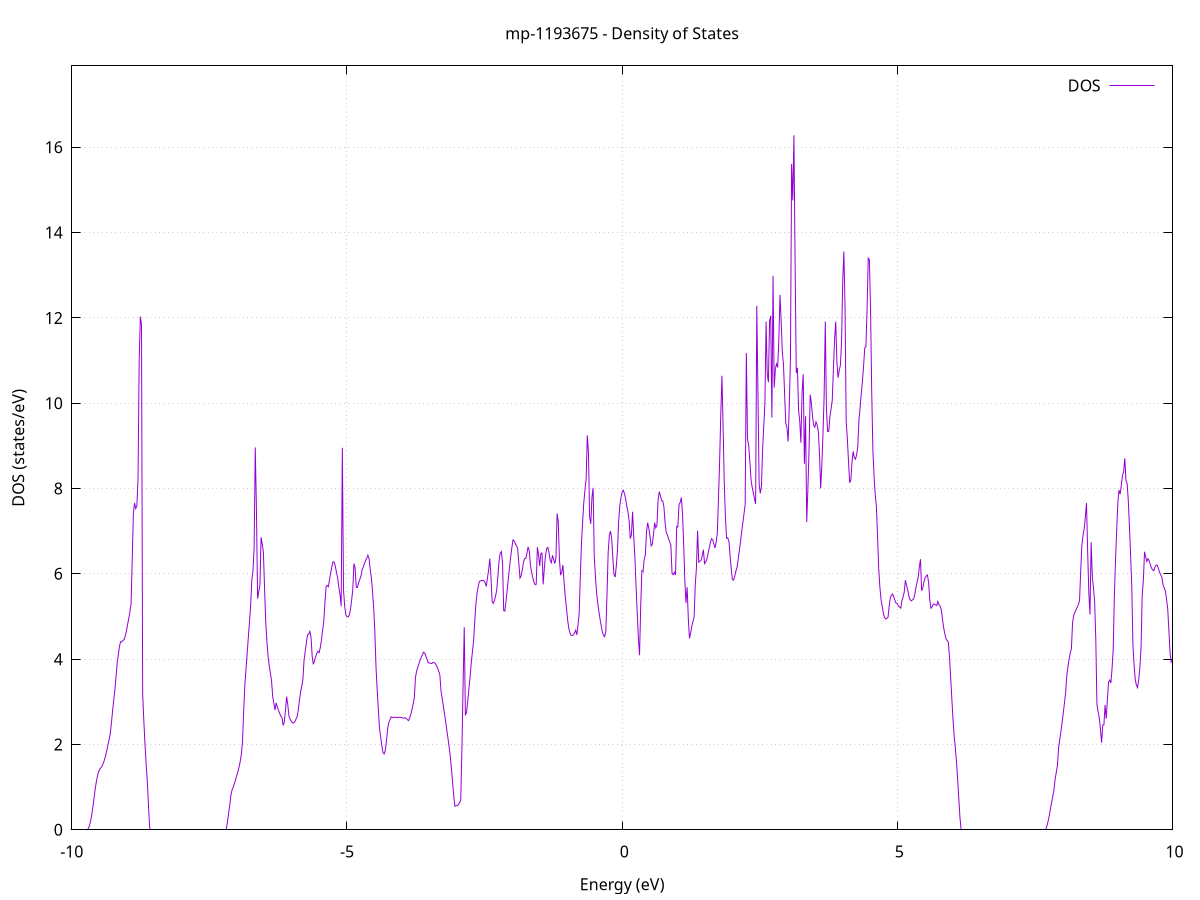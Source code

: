 set title 'mp-1193675 - Density of States'
set xlabel 'Energy (eV)'
set ylabel 'DOS (states/eV)'
set grid
set xrange [-10:10]
set yrange [0:17.908]
set xzeroaxis lt -1
set terminal png size 800,600
set output 'mp-1193675_dos_gnuplot.png'
plot '-' using 1:2 with lines title 'DOS'
-11.644300 0.000000
-11.623200 0.000000
-11.602100 0.000000
-11.581000 0.000000
-11.559900 0.000000
-11.538800 0.000000
-11.517700 0.000000
-11.496600 0.000000
-11.475600 0.000000
-11.454500 0.000000
-11.433400 0.000000
-11.412300 0.000000
-11.391200 0.000000
-11.370100 0.000000
-11.349000 0.000000
-11.327900 0.000000
-11.306800 0.000000
-11.285700 0.000000
-11.264600 0.000000
-11.243500 0.000000
-11.222400 0.000000
-11.201300 0.000000
-11.180200 0.000000
-11.159100 0.000000
-11.138000 0.000000
-11.117000 0.000000
-11.095900 0.000000
-11.074800 0.000000
-11.053700 0.000000
-11.032600 0.000000
-11.011500 0.000000
-10.990400 0.000000
-10.969300 0.000000
-10.948200 0.000000
-10.927100 0.000000
-10.906000 0.000000
-10.884900 0.000000
-10.863800 0.000000
-10.842700 0.000000
-10.821600 0.000000
-10.800500 0.000000
-10.779400 0.000000
-10.758400 0.000000
-10.737300 0.000000
-10.716200 0.000000
-10.695100 0.000000
-10.674000 0.000000
-10.652900 0.000000
-10.631800 0.000000
-10.610700 0.000000
-10.589600 0.000000
-10.568500 0.000000
-10.547400 0.000000
-10.526300 0.000000
-10.505200 0.000000
-10.484100 0.000000
-10.463000 0.000000
-10.441900 0.000000
-10.420800 0.000000
-10.399800 0.000000
-10.378700 0.000000
-10.357600 0.000000
-10.336500 0.000000
-10.315400 0.000000
-10.294300 0.000000
-10.273200 0.000000
-10.252100 0.000000
-10.231000 0.000000
-10.209900 0.000000
-10.188800 0.000000
-10.167700 0.000000
-10.146600 0.000000
-10.125500 0.000000
-10.104400 0.000000
-10.083300 0.000000
-10.062200 0.000000
-10.041200 0.000000
-10.020100 0.000000
-9.999000 0.000000
-9.977900 0.000000
-9.956800 0.000000
-9.935700 0.000000
-9.914600 0.000000
-9.893500 0.000000
-9.872400 0.000000
-9.851300 0.000000
-9.830200 0.000000
-9.809100 0.000000
-9.788000 0.000000
-9.766900 0.000000
-9.745800 0.000000
-9.724700 0.000200
-9.703600 0.023200
-9.682600 0.085200
-9.661500 0.186200
-9.640400 0.326200
-9.619300 0.505200
-9.598200 0.719400
-9.577100 0.932900
-9.556000 1.112100
-9.534900 1.252900
-9.513800 1.355200
-9.492700 1.419600
-9.471600 1.455500
-9.450500 1.494500
-9.429400 1.553200
-9.408300 1.631500
-9.387200 1.729500
-9.366100 1.846700
-9.345000 1.972900
-9.324000 2.103900
-9.302900 2.239500
-9.281800 2.475700
-9.260700 2.763400
-9.239600 3.023500
-9.218500 3.255300
-9.197400 3.572800
-9.176300 3.897600
-9.155200 4.091300
-9.134100 4.298900
-9.113000 4.409200
-9.091900 4.405700
-9.070800 4.438200
-9.049700 4.457800
-9.028600 4.541800
-9.007500 4.660800
-8.986400 4.807300
-8.965400 4.954700
-8.944300 5.102900
-8.923200 5.295300
-8.902100 6.307800
-8.881000 7.428500
-8.859900 7.661000
-8.838800 7.531100
-8.817700 7.594400
-8.796600 8.229200
-8.775500 10.996100
-8.754400 12.032200
-8.733300 11.836600
-8.712200 3.184300
-8.691100 2.556100
-8.670000 2.005500
-8.648900 1.532300
-8.627800 1.136100
-8.606800 0.588200
-8.585700 0.057600
-8.564600 0.000000
-8.543500 0.000000
-8.522400 0.000000
-8.501300 0.000000
-8.480200 0.000000
-8.459100 0.000000
-8.438000 0.000000
-8.416900 0.000000
-8.395800 0.000000
-8.374700 0.000000
-8.353600 0.000000
-8.332500 0.000000
-8.311400 0.000000
-8.290300 0.000000
-8.269200 0.000000
-8.248200 0.000000
-8.227100 0.000000
-8.206000 0.000000
-8.184900 0.000000
-8.163800 0.000000
-8.142700 0.000000
-8.121600 0.000000
-8.100500 0.000000
-8.079400 0.000000
-8.058300 0.000000
-8.037200 0.000000
-8.016100 0.000000
-7.995000 0.000000
-7.973900 0.000000
-7.952800 0.000000
-7.931700 0.000000
-7.910600 0.000000
-7.889600 0.000000
-7.868500 0.000000
-7.847400 0.000000
-7.826300 0.000000
-7.805200 0.000000
-7.784100 0.000000
-7.763000 0.000000
-7.741900 0.000000
-7.720800 0.000000
-7.699700 0.000000
-7.678600 0.000000
-7.657500 0.000000
-7.636400 0.000000
-7.615300 0.000000
-7.594200 0.000000
-7.573100 0.000000
-7.552000 0.000000
-7.531000 0.000000
-7.509900 0.000000
-7.488800 0.000000
-7.467700 0.000000
-7.446600 0.000000
-7.425500 0.000000
-7.404400 0.000000
-7.383300 0.000000
-7.362200 0.000000
-7.341100 0.000000
-7.320000 0.000000
-7.298900 0.000000
-7.277800 0.000000
-7.256700 0.000000
-7.235600 0.000000
-7.214500 0.000000
-7.193400 0.004700
-7.172400 0.180900
-7.151300 0.373100
-7.130200 0.581200
-7.109100 0.805300
-7.088000 0.936000
-7.066900 1.001400
-7.045800 1.083300
-7.024700 1.172100
-7.003600 1.267800
-6.982500 1.363700
-6.961400 1.467200
-6.940300 1.597300
-6.919200 1.768300
-6.898100 2.062400
-6.877000 2.772700
-6.855900 3.394700
-6.834800 3.761600
-6.813800 4.127300
-6.792700 4.503400
-6.771600 4.874900
-6.750500 5.246700
-6.729400 5.841700
-6.708300 6.065300
-6.687200 6.604200
-6.666100 8.964300
-6.645000 7.510000
-6.623900 5.418000
-6.602800 5.582600
-6.581700 5.733100
-6.560600 6.857400
-6.539500 6.698500
-6.518400 6.505700
-6.497300 5.663400
-6.476200 4.869100
-6.455200 4.429000
-6.434100 4.069100
-6.413000 3.849100
-6.391900 3.673700
-6.370800 3.500200
-6.349700 3.122500
-6.328600 2.965600
-6.307500 2.805600
-6.286400 2.976400
-6.265300 2.881700
-6.244200 2.799700
-6.223100 2.726800
-6.202000 2.662700
-6.180900 2.632100
-6.159800 2.447900
-6.138700 2.523400
-6.117700 2.793500
-6.096600 3.123900
-6.075500 2.937200
-6.054400 2.668300
-6.033300 2.593600
-6.012200 2.540700
-5.991100 2.510400
-5.970000 2.504000
-5.948900 2.529500
-5.927800 2.588100
-5.906700 2.648800
-5.885600 2.800000
-5.864500 3.025400
-5.843400 3.226000
-5.822300 3.361600
-5.801200 3.517100
-5.780100 3.972300
-5.759100 4.183300
-5.738000 4.386400
-5.716900 4.568200
-5.695800 4.586000
-5.674700 4.651400
-5.653600 4.522400
-5.632500 4.073500
-5.611400 3.878500
-5.590300 3.960900
-5.569200 4.056000
-5.548100 4.135700
-5.527000 4.183700
-5.505900 4.152100
-5.484800 4.273000
-5.463700 4.446700
-5.442600 4.677200
-5.421500 4.885300
-5.400500 5.320300
-5.379400 5.697300
-5.358300 5.729400
-5.337200 5.698700
-5.316100 5.871900
-5.295000 6.030000
-5.273900 6.169400
-5.252800 6.284100
-5.231700 6.272000
-5.210600 6.170700
-5.189500 6.027900
-5.168400 5.894700
-5.147300 5.685100
-5.126200 5.510300
-5.105100 5.240300
-5.084000 8.953900
-5.062900 5.623200
-5.041900 5.248800
-5.020800 5.034500
-4.999700 4.996800
-4.978600 4.990500
-4.957500 5.034900
-4.936400 5.164600
-4.915300 5.380100
-4.894200 5.633800
-4.873100 6.242300
-4.852000 6.135900
-4.830900 5.679800
-4.809800 5.681700
-4.788700 5.790300
-4.767600 5.865900
-4.746500 5.945000
-4.725400 6.093300
-4.704300 6.157400
-4.683300 6.235000
-4.662200 6.312700
-4.641100 6.365800
-4.620000 6.437400
-4.598900 6.360500
-4.577800 6.105500
-4.556700 5.910000
-4.535600 5.588000
-4.514500 5.197900
-4.493400 4.646200
-4.472300 3.808700
-4.451200 3.275500
-4.430100 2.823100
-4.409000 2.385300
-4.387900 2.181800
-4.366800 1.970400
-4.345700 1.813300
-4.324700 1.777100
-4.303600 1.865300
-4.282500 2.080300
-4.261400 2.364200
-4.240300 2.514600
-4.219200 2.577000
-4.198100 2.648300
-4.177000 2.635000
-4.155900 2.632600
-4.134800 2.636000
-4.113700 2.642700
-4.092600 2.640200
-4.071500 2.640200
-4.050400 2.638300
-4.029300 2.634500
-4.008200 2.628800
-3.987100 2.621200
-3.966100 2.612300
-3.945000 2.628700
-3.923900 2.610300
-3.902800 2.581800
-3.881700 2.558300
-3.860600 2.621800
-3.839500 2.709000
-3.818400 2.820100
-3.797300 2.951300
-3.776200 3.093500
-3.755100 3.574500
-3.734000 3.722800
-3.712900 3.807500
-3.691800 3.895500
-3.670700 3.975500
-3.649600 4.044600
-3.628500 4.108000
-3.607500 4.164100
-3.586400 4.137400
-3.565300 4.067700
-3.544200 3.990700
-3.523100 3.918500
-3.502000 3.909700
-3.480900 3.902300
-3.459800 3.898200
-3.438700 3.920700
-3.417600 3.921700
-3.396500 3.897400
-3.375400 3.855600
-3.354300 3.796800
-3.333200 3.721200
-3.312100 3.628600
-3.291000 3.255100
-3.269900 3.082500
-3.248900 2.903800
-3.227800 2.720500
-3.206700 2.532600
-3.185600 2.340100
-3.164500 2.142900
-3.143400 1.941200
-3.122300 1.718800
-3.101200 1.421800
-3.080100 1.108600
-3.059000 0.777300
-3.037900 0.550400
-3.016800 0.562300
-2.995700 0.565800
-2.974600 0.589300
-2.953500 0.632700
-2.932400 0.696000
-2.911300 1.915300
-2.890300 3.364200
-2.869200 4.748300
-2.848100 2.679000
-2.827000 2.760700
-2.805900 3.005200
-2.784800 3.302500
-2.763700 3.569100
-2.742600 3.903200
-2.721500 4.162500
-2.700400 4.402200
-2.679300 4.856600
-2.658200 5.275200
-2.637100 5.543800
-2.616000 5.698700
-2.594900 5.819200
-2.573800 5.837900
-2.552700 5.848900
-2.531700 5.848900
-2.510600 5.837000
-2.489500 5.791600
-2.468400 5.704100
-2.447300 5.902200
-2.426200 6.085200
-2.405100 6.356400
-2.384000 5.957000
-2.362900 5.347700
-2.341800 5.307300
-2.320700 5.376100
-2.299600 5.482800
-2.278500 5.620200
-2.257400 5.953700
-2.236300 6.306200
-2.215200 6.490300
-2.194100 6.523600
-2.173100 6.251300
-2.152000 5.139400
-2.130900 5.126600
-2.109800 5.359300
-2.088700 5.621900
-2.067600 5.890900
-2.046500 6.159600
-2.025400 6.398600
-2.004300 6.611100
-1.983200 6.796000
-1.962100 6.773200
-1.941000 6.705500
-1.919900 6.661400
-1.898800 6.597600
-1.877700 6.255700
-1.856600 5.898900
-1.835500 5.949200
-1.814500 6.089900
-1.793400 6.265000
-1.772300 6.359300
-1.751200 6.361400
-1.730100 6.477500
-1.709000 6.631100
-1.687900 6.540000
-1.666800 6.206000
-1.645700 6.041900
-1.624600 5.911400
-1.603500 5.811200
-1.582400 5.746600
-1.561300 5.756000
-1.540200 6.626300
-1.519100 6.451900
-1.498000 6.183400
-1.476900 6.479300
-1.455900 6.488000
-1.434800 5.753900
-1.413700 6.133600
-1.392600 6.430800
-1.371500 6.591500
-1.350400 6.620000
-1.329300 6.505900
-1.308200 6.315000
-1.287100 6.258500
-1.266000 6.433400
-1.244900 6.338300
-1.223800 6.240400
-1.202700 6.375300
-1.181600 7.413800
-1.160500 7.206100
-1.139400 6.336500
-1.118300 5.970500
-1.097300 6.032000
-1.076200 6.206200
-1.055100 5.804000
-1.034000 5.473500
-1.012900 5.214200
-0.991800 4.932800
-0.970700 4.731000
-0.949600 4.622000
-0.928500 4.559000
-0.907400 4.554300
-0.886300 4.571000
-0.865200 4.610000
-0.844100 4.678600
-0.823000 4.569400
-0.801900 4.794400
-0.780800 5.081200
-0.759700 5.950000
-0.738700 6.738600
-0.717600 7.226000
-0.696500 7.675300
-0.675400 7.965400
-0.654300 8.221600
-0.633200 9.247100
-0.612100 8.839500
-0.591000 7.334700
-0.569900 7.173900
-0.548800 7.791000
-0.527700 8.015400
-0.506600 6.402000
-0.485500 5.940100
-0.464400 5.557800
-0.443300 5.313200
-0.422200 5.117400
-0.401100 4.937700
-0.380100 4.779800
-0.359000 4.633000
-0.337900 4.559200
-0.316800 4.527300
-0.295700 4.666300
-0.274600 5.546300
-0.253500 6.515000
-0.232400 6.903400
-0.211300 7.001400
-0.190200 6.826700
-0.169100 6.367600
-0.148000 5.984900
-0.126900 5.924700
-0.105800 6.184500
-0.084700 6.552200
-0.063600 7.230000
-0.042500 7.591900
-0.021500 7.790800
-0.000400 7.911800
0.020700 7.961200
0.041800 7.881700
0.062900 7.762100
0.084000 7.585600
0.105100 7.456100
0.126200 7.247900
0.147300 6.824700
0.168400 6.913800
0.189500 7.455200
0.210600 6.881800
0.231700 6.392400
0.252800 5.715600
0.273900 5.083100
0.295000 4.494900
0.316100 4.092900
0.337100 5.235000
0.358200 6.071500
0.379300 6.051400
0.400400 6.344000
0.421500 6.437800
0.442600 6.983000
0.463700 7.197200
0.484800 7.069900
0.505900 6.882500
0.527000 6.654100
0.548100 6.694400
0.569200 6.916300
0.590300 7.199200
0.611400 7.077400
0.632500 7.143800
0.653600 7.740000
0.674700 7.927700
0.695700 7.832700
0.716800 7.711800
0.737900 7.708800
0.759000 7.569100
0.780100 7.199800
0.801200 6.970800
0.822300 6.911500
0.843400 6.817500
0.864500 6.754200
0.885600 6.669600
0.906700 6.011600
0.927800 5.978700
0.948900 6.037900
0.970000 5.975500
0.991100 7.113500
1.012200 7.098600
1.033300 7.622300
1.054300 7.670800
1.075400 7.789700
1.096500 7.421600
1.117600 6.712400
1.138700 5.857200
1.159800 5.316400
1.180900 5.687400
1.202000 4.967100
1.223100 4.486600
1.244200 4.612700
1.265300 4.765200
1.286400 4.884600
1.307500 4.980200
1.328600 5.749100
1.349700 6.138000
1.370800 7.016800
1.391900 6.271700
1.412900 6.297500
1.434000 6.319800
1.455100 6.418900
1.476200 6.566000
1.497300 6.241500
1.518400 6.281600
1.539500 6.345800
1.560600 6.476200
1.581700 6.605900
1.602800 6.726100
1.623900 6.821600
1.645000 6.801000
1.666100 6.706000
1.687200 6.607700
1.708300 6.740600
1.729400 6.962700
1.750500 7.768100
1.771500 8.660400
1.792600 9.750000
1.813700 10.644300
1.834800 9.414700
1.855900 8.117700
1.877000 7.307000
1.898100 6.832000
1.919200 6.844000
1.940300 6.763500
1.961400 6.423000
1.982500 6.108100
2.003600 5.865800
2.024700 5.852000
2.045800 5.947700
2.066900 6.065300
2.088000 6.152700
2.109100 6.345300
2.130100 6.548100
2.151200 6.763000
2.172300 6.989400
2.193400 7.199300
2.214500 7.413800
2.235600 7.629700
2.256700 11.176400
2.277800 9.157800
2.298900 9.018700
2.320000 8.649500
2.341100 8.220000
2.362200 8.028100
2.383300 7.903400
2.404400 7.762200
2.425500 7.641400
2.446600 12.282500
2.467700 10.231800
2.488700 8.121000
2.509800 7.885800
2.530900 8.055300
2.552000 8.904700
2.573100 9.466400
2.594200 10.001000
2.615300 11.913800
2.636400 10.689100
2.657500 10.491900
2.678600 11.914200
2.699700 12.050200
2.720800 9.662400
2.741900 12.988100
2.763000 10.364300
2.784100 10.808200
2.805200 10.922400
2.826300 10.839900
2.847300 11.498000
2.868400 12.538900
2.889500 11.924900
2.910600 11.188400
2.931700 10.909700
2.952800 10.186300
2.973900 9.525900
2.995000 9.425900
3.016100 9.100300
3.037200 9.956800
3.058300 11.047300
3.079400 15.609500
3.100500 14.754000
3.121600 16.280300
3.142700 13.281400
3.163800 10.706900
3.184900 10.830400
3.205900 9.830500
3.227000 9.580500
3.248100 9.075700
3.269200 10.245100
3.290300 10.679600
3.311400 8.579100
3.332500 9.695800
3.353600 7.211800
3.374700 7.976200
3.395800 8.900400
3.416900 10.202300
3.438000 10.013600
3.459100 9.687400
3.480200 9.483700
3.501300 9.436700
3.522400 9.562200
3.543500 9.491300
3.564500 9.345700
3.585600 8.823600
3.606700 8.002900
3.627800 8.528700
3.648900 9.268500
3.670000 10.162800
3.691100 11.913800
3.712200 9.850300
3.733300 9.340000
3.754400 9.337600
3.775500 9.689000
3.796600 9.871200
3.817700 10.066100
3.838800 10.803200
3.859900 11.492800
3.881000 11.912000
3.902100 10.978700
3.923100 10.595300
3.944200 10.769100
3.965300 10.887200
3.986400 11.431000
4.007500 12.826200
4.028600 13.554900
4.049700 12.272500
4.070800 9.570000
4.091900 9.169200
4.113000 8.634400
4.134100 8.135700
4.155200 8.199600
4.176300 8.621500
4.197400 8.867700
4.218500 8.723800
4.239600 8.689000
4.260700 8.791500
4.281700 8.989600
4.302800 9.608800
4.323900 9.896700
4.345000 10.221300
4.366100 10.514000
4.387200 10.875900
4.408300 11.297600
4.429400 11.332000
4.450500 12.194700
4.471600 13.400600
4.492700 13.364200
4.513800 12.195000
4.534900 10.257800
4.556000 8.883900
4.577100 8.291500
4.598200 7.851700
4.619300 7.589900
4.640300 6.898500
4.661400 6.132100
4.682500 5.700100
4.703600 5.400900
4.724700 5.243900
4.745800 5.085200
4.766900 4.979600
4.788000 4.941200
4.809100 4.958900
4.830200 4.977100
4.851300 5.227200
4.872400 5.439200
4.893500 5.499200
4.914600 5.527600
4.935700 5.453800
4.956800 5.380300
4.977900 5.310400
4.998900 5.305400
5.020000 5.239900
5.041100 5.222700
5.062200 5.194000
5.083300 5.372800
5.104400 5.456400
5.125500 5.568900
5.146600 5.850700
5.167700 5.728200
5.188800 5.623200
5.209900 5.479000
5.231000 5.399900
5.252100 5.365900
5.273200 5.386900
5.294300 5.409600
5.315400 5.505900
5.336500 5.662000
5.357500 5.800600
5.378600 5.915300
5.399700 6.154400
5.420800 6.343000
5.441900 5.604500
5.463000 5.665900
5.484100 5.815000
5.505200 5.910200
5.526300 5.948400
5.547400 5.973500
5.568500 5.795700
5.589600 5.401500
5.610700 5.193700
5.631800 5.226300
5.652900 5.291700
5.674000 5.289400
5.695100 5.271500
5.716100 5.255800
5.737200 5.352500
5.758300 5.273200
5.779400 5.239900
5.800500 5.145900
5.821600 4.923500
5.842700 4.735100
5.863800 4.585700
5.884900 4.482500
5.906000 4.434200
5.927100 4.401900
5.948200 4.042200
5.969300 3.568500
5.990400 3.070000
6.011500 2.591500
6.032600 2.203600
6.053700 1.919000
6.074700 1.595700
6.095800 1.188600
6.116900 0.734100
6.138000 0.288300
6.159100 0.000600
6.180200 0.000000
6.201300 0.000000
6.222400 0.000000
6.243500 0.000000
6.264600 0.000000
6.285700 0.000000
6.306800 0.000000
6.327900 0.000000
6.349000 0.000000
6.370100 0.000000
6.391200 0.000000
6.412300 0.000000
6.433300 0.000000
6.454400 0.000000
6.475500 0.000000
6.496600 0.000000
6.517700 0.000000
6.538800 0.000000
6.559900 0.000000
6.581000 0.000000
6.602100 0.000000
6.623200 0.000000
6.644300 0.000000
6.665400 0.000000
6.686500 0.000000
6.707600 0.000000
6.728700 0.000000
6.749800 0.000000
6.770900 0.000000
6.791900 0.000000
6.813000 0.000000
6.834100 0.000000
6.855200 0.000000
6.876300 0.000000
6.897400 0.000000
6.918500 0.000000
6.939600 0.000000
6.960700 0.000000
6.981800 0.000000
7.002900 0.000000
7.024000 0.000000
7.045100 0.000000
7.066200 0.000000
7.087300 0.000000
7.108400 0.000000
7.129500 0.000000
7.150500 0.000000
7.171600 0.000000
7.192700 0.000000
7.213800 0.000000
7.234900 0.000000
7.256000 0.000000
7.277100 0.000000
7.298200 0.000000
7.319300 0.000000
7.340400 0.000000
7.361500 0.000000
7.382600 0.000000
7.403700 0.000000
7.424800 0.000000
7.445900 0.000000
7.467000 0.000000
7.488100 0.000000
7.509100 0.000000
7.530200 0.000000
7.551300 0.000000
7.572400 0.000000
7.593500 0.000000
7.614600 0.000000
7.635700 0.000000
7.656800 0.000000
7.677900 0.000000
7.699000 0.013900
7.720100 0.097800
7.741200 0.207500
7.762300 0.343200
7.783400 0.502900
7.804500 0.645000
7.825600 0.790600
7.846700 0.940900
7.867700 1.185900
7.888800 1.349900
7.909900 1.513200
7.931000 1.933300
7.952100 2.123800
7.973200 2.310400
7.994300 2.513500
8.015400 2.738300
8.036500 2.969500
8.057600 3.207100
8.078700 3.609800
8.099800 3.817900
8.120900 3.996500
8.142000 4.142000
8.163100 4.250600
8.184200 4.850400
8.205300 5.030700
8.226300 5.098400
8.247400 5.156500
8.268500 5.217200
8.289600 5.279300
8.310700 5.367200
8.331800 6.056000
8.352900 6.665600
8.374000 6.895300
8.395100 7.053200
8.416200 7.323600
8.437300 7.659600
8.458400 6.522300
8.479500 5.558500
8.500600 5.047300
8.521700 6.741500
8.542800 5.935300
8.563900 5.667300
8.584900 5.367200
8.606000 4.482700
8.627100 2.943300
8.648200 2.759600
8.669300 2.631200
8.690400 2.364900
8.711500 2.041200
8.732600 2.454700
8.753700 2.454900
8.774800 2.925700
8.795900 2.604100
8.817000 3.049300
8.838100 3.458700
8.859200 3.510000
8.880300 3.442100
8.901400 3.771700
8.922500 4.230700
8.943500 5.471000
8.964600 6.307600
8.985700 7.023500
9.006800 7.670300
9.027900 7.964100
9.049000 7.868300
9.070100 8.073700
9.091200 8.303300
9.112300 8.393800
9.133400 8.708000
9.154500 8.185300
9.175600 8.118600
9.196700 7.721900
9.217800 7.105600
9.238900 6.431100
9.260000 5.726100
9.281100 4.314300
9.302100 3.867900
9.323200 3.526800
9.344300 3.386700
9.365400 3.331600
9.386500 3.530100
9.407600 3.811600
9.428700 4.281300
9.449800 5.495700
9.470900 5.858400
9.492000 6.517400
9.513100 6.392000
9.534200 6.289300
9.555300 6.354200
9.576400 6.305100
9.597500 6.220500
9.618600 6.134700
9.639700 6.092600
9.660700 6.072100
9.681800 6.161500
9.702900 6.205900
9.724000 6.201200
9.745100 6.116100
9.766200 6.036200
9.787300 5.973500
9.808400 5.914300
9.829500 5.730900
9.850600 5.673000
9.871700 5.590700
9.892800 5.397200
9.913900 5.164500
9.935000 4.653500
9.956100 4.140200
9.977200 3.930800
9.998300 3.966400
10.019300 4.222300
10.040400 4.653800
10.061500 5.186700
10.082600 5.955100
10.103700 7.146600
10.124800 7.571200
10.145900 7.841800
10.167000 7.953200
10.188100 7.852800
10.209200 7.638900
10.230300 7.464000
10.251400 7.071600
10.272500 6.686700
10.293600 6.695200
10.314700 6.693300
10.335800 6.672300
10.356900 6.632300
10.377900 7.497000
10.399000 7.593900
10.420100 7.651100
10.441200 7.767200
10.462300 7.885200
10.483400 8.005100
10.504500 7.887500
10.525600 8.035500
10.546700 8.260100
10.567800 7.903700
10.588900 7.157100
10.610000 7.081100
10.631100 7.008400
10.652200 6.666100
10.673300 6.118700
10.694400 5.752200
10.715500 4.484100
10.736500 4.020400
10.757600 3.760900
10.778700 4.098900
10.799800 4.681500
10.820900 5.098300
10.842000 5.837000
10.863100 6.522700
10.884200 7.338000
10.905300 8.362200
10.926400 9.690200
10.947500 9.906800
10.968600 9.673400
10.989700 9.231300
11.010800 8.568100
11.031900 7.864400
11.053000 7.681000
11.074100 7.089800
11.095100 6.691600
11.116200 6.347700
11.137300 7.269500
11.158400 7.412600
11.179500 7.568700
11.200600 7.817700
11.221700 7.064000
11.242800 5.916800
11.263900 5.327000
11.285000 5.303800
11.306100 5.302900
11.327200 5.505500
11.348300 5.497400
11.369400 5.651400
11.390500 5.658700
11.411600 5.640500
11.432700 5.588300
11.453700 5.541100
11.474800 5.944500
11.495900 8.927700
11.517000 5.874300
11.538100 5.632200
11.559200 5.409300
11.580300 5.253500
11.601400 5.184300
11.622500 5.171600
11.643600 5.314400
11.664700 5.433000
11.685800 5.799500
11.706900 6.324100
11.728000 6.935300
11.749100 7.870300
11.770200 8.695900
11.791300 10.515500
11.812300 11.627200
11.833400 7.872400
11.854500 4.406800
11.875600 4.021700
11.896700 3.848300
11.917800 3.759600
11.938900 3.755800
11.960000 3.882600
11.981100 4.125800
12.002200 4.322300
12.023300 4.436600
12.044400 4.479100
12.065500 4.502800
12.086600 4.538300
12.107700 4.615800
12.128800 4.766600
12.149900 5.058600
12.170900 5.590400
12.192000 5.726300
12.213100 5.898900
12.234200 6.094900
12.255300 6.158900
12.276400 6.287200
12.297500 6.425300
12.318600 6.948700
12.339700 9.291500
12.360800 9.086500
12.381900 10.709400
12.403000 6.821900
12.424100 6.813700
12.445200 6.365500
12.466300 6.502700
12.487400 6.634900
12.508500 7.201100
12.529500 7.822300
12.550600 7.718200
12.571700 7.627100
12.592800 6.191100
12.613900 6.114700
12.635000 6.078300
12.656100 6.313200
12.677200 6.280500
12.698300 6.234700
12.719400 6.213600
12.740500 6.270700
12.761600 6.299800
12.782700 6.409700
12.803800 6.407600
12.824900 6.420500
12.846000 6.582700
12.867100 7.201100
12.888100 7.557600
12.909200 7.638400
12.930300 7.821600
12.951400 7.324000
12.972500 7.471500
12.993600 7.648100
13.014700 7.751800
13.035800 7.761700
13.056900 7.897800
13.078000 7.999200
13.099100 7.772300
13.120200 7.794300
13.141300 8.355300
13.162400 8.501000
13.183500 8.646300
13.204600 8.369600
13.225700 7.917400
13.246700 8.003700
13.267800 8.389600
13.288900 8.468100
13.310000 8.385200
13.331100 8.112400
13.352200 7.148400
13.373300 7.411400
13.394400 7.020700
13.415500 5.603500
13.436600 5.475800
13.457700 5.354900
13.478800 4.848200
13.499900 4.566700
13.521000 4.685500
13.542100 5.017200
13.563200 5.638000
13.584300 6.051500
13.605300 6.328600
13.626400 6.391100
13.647500 6.402500
13.668600 6.492700
13.689700 6.607800
13.710800 6.781400
13.731900 6.974200
13.753000 7.196800
13.774100 7.392500
13.795200 7.289300
13.816300 7.157000
13.837400 7.168500
13.858500 7.320400
13.879600 7.554000
13.900700 7.781600
13.921800 8.331300
13.942900 8.617700
13.963900 8.479800
13.985000 8.352400
14.006100 8.503900
14.027200 8.584200
14.048300 8.726900
14.069400 8.830700
14.090500 8.716000
14.111600 8.631200
14.132700 8.600000
14.153800 8.397200
14.174900 8.698500
14.196000 8.873200
14.217100 9.680500
14.238200 11.964200
14.259300 12.282200
14.280400 11.700400
14.301500 10.651200
14.322500 9.460800
14.343600 9.086600
14.364700 9.306900
14.385800 9.475900
14.406900 9.320300
14.428000 9.359900
14.449100 9.387000
14.470200 9.076700
14.491300 9.084400
14.512400 8.517800
14.533500 7.733800
14.554600 7.516300
14.575700 7.207800
14.596800 11.783000
14.617900 11.092600
14.639000 8.983600
14.660100 9.921500
14.681100 8.936400
14.702200 8.703500
14.723300 8.651900
14.744400 8.929600
14.765500 9.370600
14.786600 9.779900
14.807700 10.316900
14.828800 10.368500
14.849900 10.196700
14.871000 9.888300
14.892100 9.607800
14.913200 8.940900
14.934300 8.686200
14.955400 9.956300
14.976500 8.134300
14.997600 8.021700
15.018700 10.823100
15.039700 9.877900
15.060800 10.488200
15.081900 10.749500
15.103000 10.657000
15.124100 10.580600
15.145200 10.777600
15.166300 10.557000
15.187400 10.636300
15.208500 11.105200
15.229600 12.186700
15.250700 12.404300
15.271800 11.832100
15.292900 10.667800
15.314000 9.543400
15.335100 8.786000
15.356200 8.354700
15.377300 8.101600
15.398300 7.733100
15.419400 8.004900
15.440500 8.481600
15.461600 8.850000
15.482700 9.350500
15.503800 9.377900
15.524900 9.381300
15.546000 9.386700
15.567100 9.610100
15.588200 9.669400
15.609300 10.255900
15.630400 10.786400
15.651500 10.706900
15.672600 10.811400
15.693700 10.941600
15.714800 11.603400
15.735900 12.483800
15.756900 12.234100
15.778000 11.742500
15.799100 11.307500
15.820200 9.717800
15.841300 9.405800
15.862400 9.373100
15.883500 9.364400
15.904600 9.602600
15.925700 9.987200
15.946800 10.022100
15.967900 10.042900
15.989000 9.945300
16.010100 9.637300
16.031200 9.560200
16.052300 9.581000
16.073400 9.743800
16.094500 10.017200
16.115500 10.118600
16.136600 10.723000
16.157700 10.711400
16.178800 10.051400
16.199900 10.056300
16.221000 8.541000
16.242100 7.627300
16.263200 7.563700
16.284300 7.501500
16.305400 7.446800
16.326500 8.410300
16.347600 8.743100
16.368700 8.738100
16.389800 8.274600
16.410900 7.191900
16.432000 6.775900
16.453100 6.625500
16.474100 6.496400
16.495200 6.376600
16.516300 6.240800
16.537400 6.090600
16.558500 6.011700
16.579600 6.051400
16.600700 6.095100
16.621800 6.142900
16.642900 6.483300
16.664000 7.140800
16.685100 7.976400
16.706200 8.935400
16.727300 9.739300
16.748400 10.064900
16.769500 9.671000
16.790600 10.565500
16.811700 11.919700
16.832700 12.429300
16.853800 11.534300
16.874900 11.096400
16.896000 8.924300
16.917100 10.003400
16.938200 11.868100
16.959300 14.176700
16.980400 15.429300
17.001500 15.654600
17.022600 10.759400
17.043700 9.966300
17.064800 9.590500
17.085900 9.501900
17.107000 9.221600
17.128100 8.794700
17.149200 8.567900
17.170300 8.540000
17.191300 8.502900
17.212400 8.474500
17.233500 10.170200
17.254600 13.057100
17.275700 12.803400
17.296800 8.071000
17.317900 7.262900
17.339000 6.844200
17.360100 6.649800
17.381200 6.837000
17.402300 7.580000
17.423400 8.321300
17.444500 8.731200
17.465600 8.906100
17.486700 9.199600
17.507800 9.144100
17.528900 8.758400
17.549900 8.593700
17.571000 8.495800
17.592100 8.935700
17.613200 9.183500
17.634300 8.839500
17.655400 8.750100
17.676500 8.763900
17.697600 9.005100
17.718700 9.218500
17.739800 10.715900
17.760900 9.802300
17.782000 9.423200
17.803100 9.212700
17.824200 9.612300
17.845300 10.680800
17.866400 11.441300
17.887500 11.065700
17.908500 10.256700
17.929600 11.396000
17.950700 11.718200
17.971800 10.975500
17.992900 10.046200
18.014000 9.595300
18.035100 9.268500
18.056200 10.525700
18.077300 10.249400
18.098400 8.656400
18.119500 7.879900
18.140600 7.222500
18.161700 6.698600
18.182800 6.662700
18.203900 6.799500
18.225000 6.988300
18.246100 7.357100
18.267100 7.891400
18.288200 7.709000
18.309300 7.788600
18.330400 7.946700
18.351500 8.121600
18.372600 8.275000
18.393700 10.494500
18.414800 8.646300
18.435900 8.757200
18.457000 8.746200
18.478100 9.205900
18.499200 8.717800
18.520300 8.989600
18.541400 10.029700
18.562500 11.972400
18.583600 12.081500
18.604700 12.779300
18.625700 13.720700
18.646800 15.162800
18.667900 12.889700
18.689000 12.244100
18.710100 11.788100
18.731200 11.831900
18.752300 12.166400
18.773400 13.237000
18.794500 13.204100
18.815600 11.892200
18.836700 11.226700
18.857800 10.200500
18.878900 9.628200
18.900000 9.429900
18.921100 8.792800
18.942200 8.340300
18.963300 7.645100
18.984300 7.206800
19.005400 6.645300
19.026500 7.592100
19.047600 7.400900
19.068700 7.358500
19.089800 9.467100
19.110900 9.727500
19.132000 10.650400
19.153100 10.878600
19.174200 10.785500
19.195300 10.768500
19.216400 10.980100
19.237500 10.387300
19.258600 9.987400
19.279700 9.771100
19.300800 9.900700
19.321900 9.979800
19.342900 10.227000
19.364000 11.018600
19.385100 11.943100
19.406200 13.629200
19.427300 13.417600
19.448400 13.853700
19.469500 12.421400
19.490600 11.261700
19.511700 10.780300
19.532800 10.818700
19.553900 11.060600
19.575000 11.096800
19.596100 13.975200
19.617200 11.222000
19.638300 11.009700
19.659400 10.774300
19.680500 10.175600
19.701500 9.501700
19.722600 8.911200
19.743700 9.062000
19.764800 9.135500
19.785900 9.173700
19.807000 9.637600
19.828100 9.950300
19.849200 10.388200
19.870300 11.434900
19.891400 13.237800
19.912500 14.199900
19.933600 12.476400
19.954700 10.710000
19.975800 10.458800
19.996900 10.528900
20.018000 11.436500
20.039100 11.079700
20.060100 11.879500
20.081200 11.364100
20.102300 11.458900
20.123400 11.320100
20.144500 10.921300
20.165600 10.500000
20.186700 10.365000
20.207800 9.623300
20.228900 8.765900
20.250000 8.656300
20.271100 8.931000
20.292200 9.553600
20.313300 9.951700
20.334400 10.388000
20.355500 10.687500
20.376600 10.389000
20.397700 11.195000
20.418700 11.112500
20.439800 12.121800
20.460900 10.901400
20.482000 10.876500
20.503100 10.218500
20.524200 9.632400
20.545300 10.013700
20.566400 10.732300
20.587500 12.367400
20.608600 9.928200
20.629700 10.113500
20.650800 10.398200
20.671900 10.881600
20.693000 11.938400
20.714100 14.579700
20.735200 13.598900
20.756300 15.009600
20.777300 8.157600
20.798400 7.038900
20.819500 6.343200
20.840600 6.054800
20.861700 5.895300
20.882800 6.239500
20.903900 6.134900
20.925000 6.132300
20.946100 6.410900
20.967200 9.901700
20.988300 7.294900
21.009400 7.710800
21.030500 8.064700
21.051600 8.383700
21.072700 8.623900
21.093800 8.562800
21.114900 8.393100
21.135900 8.164900
21.157000 8.616600
21.178100 8.960200
21.199200 9.552800
21.220300 9.403400
21.241400 10.594900
21.262500 13.242900
21.283600 13.435200
21.304700 11.031800
21.325800 7.564000
21.346900 6.641700
21.368000 6.757800
21.389100 7.067700
21.410200 12.752500
21.431300 12.689400
21.452400 12.650100
21.473500 11.712100
21.494500 11.115400
21.515600 11.208900
21.536700 10.627800
21.557800 9.994900
21.578900 9.529300
21.600000 10.063200
21.621100 12.350200
21.642200 12.787300
21.663300 10.155500
21.684400 9.294800
21.705500 11.213500
21.726600 11.546800
21.747700 10.887400
21.768800 11.108900
21.789900 10.777900
21.811000 9.402000
21.832100 8.416300
21.853100 8.024300
21.874200 7.708200
21.895300 7.766000
21.916400 7.774800
21.937500 7.677600
21.958600 7.268500
21.979700 7.912100
22.000800 8.650500
22.021900 9.063100
22.043000 9.355300
22.064100 9.993200
22.085200 11.154900
22.106300 12.730900
22.127400 13.380400
22.148500 13.068500
22.169600 10.940600
22.190700 10.570900
22.211700 9.766100
22.232800 9.069200
22.253900 8.496500
22.275000 7.905900
22.296100 8.479000
22.317200 9.104100
22.338300 8.838000
22.359400 7.999000
22.380500 7.408400
22.401600 7.166000
22.422700 7.035100
22.443800 8.622100
22.464900 10.708800
22.486000 11.005800
22.507100 9.571800
22.528200 10.586200
22.549300 11.133400
22.570300 11.729800
22.591400 13.198300
22.612500 13.833000
22.633600 14.249600
22.654700 14.428400
22.675800 13.899000
22.696900 11.328300
22.718000 10.974000
22.739100 11.770300
22.760200 12.931200
22.781300 12.276700
22.802400 10.584900
22.823500 8.940300
22.844600 8.316800
22.865700 8.390100
22.886800 8.994600
22.907900 9.726100
22.928900 10.660800
22.950000 12.439000
22.971100 14.872500
22.992200 13.275900
23.013300 13.770100
23.034400 13.420900
23.055500 13.697600
23.076600 13.940000
23.097700 14.284200
23.118800 15.198800
23.139900 11.900800
23.161000 9.635300
23.182100 8.765600
23.203200 9.304900
23.224300 11.566700
23.245400 14.285500
23.266500 15.126100
23.287500 15.914500
23.308600 15.984800
23.329700 13.914100
23.350800 13.475200
23.371900 13.222000
23.393000 11.178500
23.414100 11.015500
23.435200 11.166000
23.456300 11.459500
23.477400 11.481500
23.498500 9.663600
23.519600 8.742100
23.540700 8.392300
23.561800 10.051600
23.582900 11.165600
23.604000 10.547200
23.625100 8.853100
23.646100 8.760000
23.667200 8.019900
23.688300 9.445900
23.709400 9.166200
23.730500 7.789400
23.751600 7.733400
23.772700 7.774100
23.793800 8.021900
23.814900 8.122400
23.836000 8.209300
23.857100 8.375100
23.878200 8.659700
23.899300 8.895400
23.920400 8.898000
23.941500 8.783600
23.962600 8.874900
23.983700 8.798600
24.004700 8.706400
24.025800 8.093400
24.046900 7.099100
24.068000 7.661200
24.089100 7.687700
24.110200 8.447700
24.131300 15.264900
24.152400 9.518500
24.173500 9.602900
24.194600 13.429800
24.215700 12.719800
24.236800 13.190000
24.257900 13.488800
24.279000 12.907300
24.300100 12.006700
24.321200 11.439100
24.342300 10.118700
24.363300 8.305300
24.384400 7.592500
24.405500 7.147100
24.426600 6.796100
24.447700 6.556300
24.468800 6.427700
24.489900 6.417700
24.511000 6.477800
24.532100 6.594300
24.553200 6.535200
24.574300 6.899200
24.595400 9.996000
24.616500 9.019700
24.637600 9.551900
24.658700 11.003200
24.679800 9.596200
24.700900 7.709500
24.721900 7.305400
24.743000 6.974800
24.764100 6.928300
24.785200 7.213700
24.806300 7.760600
24.827400 8.491300
24.848500 9.858800
24.869600 11.861200
24.890700 12.263400
24.911800 12.029900
24.932900 12.256100
24.954000 11.851700
24.975100 10.170700
24.996200 8.713200
25.017300 8.144300
25.038400 7.783900
25.059500 7.412200
25.080500 8.737600
25.101600 10.716000
25.122700 10.198000
25.143800 11.570900
25.164900 12.465200
25.186000 13.278000
25.207100 14.456200
25.228200 13.921400
25.249300 14.942700
25.270400 17.089000
25.291500 18.705500
25.312600 14.180900
25.333700 12.350300
25.354800 11.622300
25.375900 11.005100
25.397000 10.406900
25.418000 9.834700
25.439100 9.345000
25.460200 8.975500
25.481300 8.789300
25.502400 9.143900
25.523500 8.924100
25.544600 9.302000
25.565700 9.650700
25.586800 9.955700
25.607900 10.204400
25.629000 10.417200
25.650100 11.042700
25.671200 10.909400
25.692300 10.793900
25.713400 10.816300
25.734500 11.001600
25.755600 10.984600
25.776600 11.521900
25.797700 10.918700
25.818800 8.862300
25.839900 8.510400
25.861000 8.444000
25.882100 8.422800
25.903200 9.297800
25.924300 8.772300
25.945400 8.268600
25.966500 8.240100
25.987600 8.229300
26.008700 8.172200
26.029800 8.068600
26.050900 7.853800
26.072000 7.619000
26.093100 7.001200
26.114200 6.877800
26.135200 7.318200
26.156300 7.302600
26.177400 7.742800
26.198500 8.190800
26.219600 8.650000
26.240700 9.533400
26.261800 9.343400
26.282900 9.940000
26.304000 10.898600
26.325100 13.543400
26.346200 11.380700
26.367300 11.407000
26.388400 11.494700
26.409500 11.650900
26.430600 11.907400
26.451700 12.771400
26.472800 13.380200
26.493800 11.971800
26.514900 11.597000
26.536000 11.089200
26.557100 10.115000
26.578200 9.987600
26.599300 9.679700
26.620400 7.844000
26.641500 7.310300
26.662600 6.856300
26.683700 6.536900
26.704800 6.913200
26.725900 7.561300
26.747000 12.862400
26.768100 14.482000
26.789200 12.577600
26.810300 11.529100
26.831400 9.709000
26.852400 7.447200
26.873500 6.619100
26.894600 6.223300
26.915700 5.851600
26.936800 5.540700
26.957900 5.318700
26.979000 5.273000
27.000100 5.427800
27.021200 5.559600
27.042300 5.668700
27.063400 6.146200
27.084500 5.983000
27.105600 5.950500
27.126700 5.897900
27.147800 6.046600
27.168900 6.189000
27.190000 6.236400
27.211000 6.852100
27.232100 6.831800
27.253200 6.807000
27.274300 7.061200
27.295400 7.490500
27.316500 7.763000
27.337600 8.252100
27.358700 8.783300
27.379800 8.319500
27.400900 6.807000
27.422000 5.653900
27.443100 5.544600
27.464200 5.431400
27.485300 5.317000
27.506400 5.196700
27.527500 5.063400
27.548600 5.641300
27.569600 5.057900
27.590700 4.458500
27.611800 4.029400
27.632900 3.646100
27.654000 3.294300
27.675100 2.972000
27.696200 2.679200
27.717300 2.430100
27.738400 2.363500
27.759500 2.342200
27.780600 2.360900
27.801700 2.430400
27.822800 2.495500
27.843900 2.556200
27.865000 2.612700
27.886100 2.664800
27.907200 2.712500
27.928200 2.755900
27.949300 2.795000
27.970400 2.916200
27.991500 3.293600
28.012600 3.996300
28.033700 3.901300
28.054800 3.889700
28.075900 4.516600
28.097000 3.842100
28.118100 2.485900
28.139200 2.395700
28.160300 2.488800
28.181400 2.521900
28.202500 2.396300
28.223600 2.562700
28.244700 2.471700
28.265800 2.139500
28.286800 1.754900
28.307900 1.473500
28.329000 1.256600
28.350100 1.065300
28.371200 0.907400
28.392300 0.818300
28.413400 0.737300
28.434500 0.662800
28.455600 0.594600
28.476700 0.532800
28.497800 0.413400
28.518900 0.305700
28.540000 0.213600
28.561100 0.137200
28.582200 0.076500
28.603300 0.031400
28.624400 0.001900
28.645400 0.000000
28.666500 0.000000
28.687600 0.000000
28.708700 0.000000
28.729800 0.000000
28.750900 0.000000
28.772000 0.000000
28.793100 0.000000
28.814200 0.000000
28.835300 0.000000
28.856400 0.000000
28.877500 0.000000
28.898600 0.000000
28.919700 0.000000
28.940800 0.000000
28.961900 0.000000
28.983000 0.000000
29.004000 0.000000
29.025100 0.000000
29.046200 0.000000
29.067300 0.000000
29.088400 0.000000
29.109500 0.000000
29.130600 0.000000
29.151700 0.000000
29.172800 0.000000
29.193900 0.000000
29.215000 0.000000
29.236100 0.000000
29.257200 0.000000
29.278300 0.000000
29.299400 0.000000
29.320500 0.000000
29.341600 0.000000
29.362600 0.000000
29.383700 0.000000
29.404800 0.000000
29.425900 0.000000
29.447000 0.000000
29.468100 0.000000
29.489200 0.000000
29.510300 0.000000
29.531400 0.000000
29.552500 0.000000
29.573600 0.000000
29.594700 0.000000
29.615800 0.000000
29.636900 0.000000
29.658000 0.000000
29.679100 0.000000
29.700200 0.000000
29.721200 0.000000
29.742300 0.000000
29.763400 0.000000
29.784500 0.000000
29.805600 0.000000
29.826700 0.000000
29.847800 0.000000
29.868900 0.000000
29.890000 0.000000
29.911100 0.000000
29.932200 0.000000
29.953300 0.000000
29.974400 0.000000
29.995500 0.000000
30.016600 0.000000
30.037700 0.000000
30.058800 0.000000
30.079800 0.000000
30.100900 0.000000
30.122000 0.000000
30.143100 0.000000
30.164200 0.000000
30.185300 0.000000
30.206400 0.000000
30.227500 0.000000
30.248600 0.000000
30.269700 0.000000
30.290800 0.000000
30.311900 0.000000
30.333000 0.000000
30.354100 0.000000
30.375200 0.000000
30.396300 0.000000
30.417400 0.000000
30.438400 0.000000
30.459500 0.000000
30.480600 0.000000
30.501700 0.000000
30.522800 0.000000
30.543900 0.000000
e
